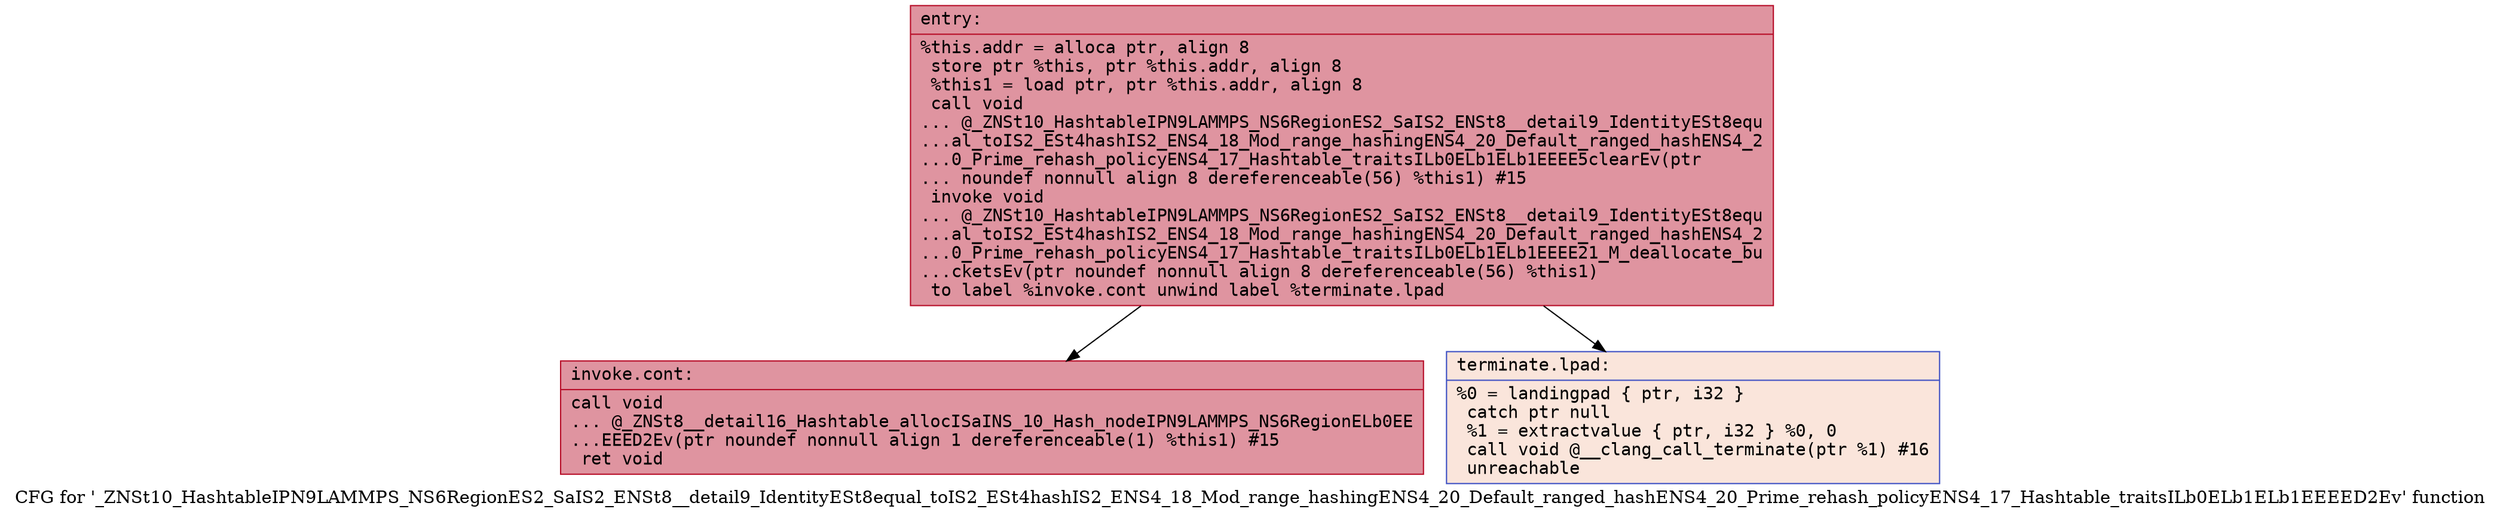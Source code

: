 digraph "CFG for '_ZNSt10_HashtableIPN9LAMMPS_NS6RegionES2_SaIS2_ENSt8__detail9_IdentityESt8equal_toIS2_ESt4hashIS2_ENS4_18_Mod_range_hashingENS4_20_Default_ranged_hashENS4_20_Prime_rehash_policyENS4_17_Hashtable_traitsILb0ELb1ELb1EEEED2Ev' function" {
	label="CFG for '_ZNSt10_HashtableIPN9LAMMPS_NS6RegionES2_SaIS2_ENSt8__detail9_IdentityESt8equal_toIS2_ESt4hashIS2_ENS4_18_Mod_range_hashingENS4_20_Default_ranged_hashENS4_20_Prime_rehash_policyENS4_17_Hashtable_traitsILb0ELb1ELb1EEEED2Ev' function";

	Node0x561837ea03e0 [shape=record,color="#b70d28ff", style=filled, fillcolor="#b70d2870" fontname="Courier",label="{entry:\l|  %this.addr = alloca ptr, align 8\l  store ptr %this, ptr %this.addr, align 8\l  %this1 = load ptr, ptr %this.addr, align 8\l  call void\l... @_ZNSt10_HashtableIPN9LAMMPS_NS6RegionES2_SaIS2_ENSt8__detail9_IdentityESt8equ\l...al_toIS2_ESt4hashIS2_ENS4_18_Mod_range_hashingENS4_20_Default_ranged_hashENS4_2\l...0_Prime_rehash_policyENS4_17_Hashtable_traitsILb0ELb1ELb1EEEE5clearEv(ptr\l... noundef nonnull align 8 dereferenceable(56) %this1) #15\l  invoke void\l... @_ZNSt10_HashtableIPN9LAMMPS_NS6RegionES2_SaIS2_ENSt8__detail9_IdentityESt8equ\l...al_toIS2_ESt4hashIS2_ENS4_18_Mod_range_hashingENS4_20_Default_ranged_hashENS4_2\l...0_Prime_rehash_policyENS4_17_Hashtable_traitsILb0ELb1ELb1EEEE21_M_deallocate_bu\l...cketsEv(ptr noundef nonnull align 8 dereferenceable(56) %this1)\l          to label %invoke.cont unwind label %terminate.lpad\l}"];
	Node0x561837ea03e0 -> Node0x561837ea0730[tooltip="entry -> invoke.cont\nProbability 100.00%" ];
	Node0x561837ea03e0 -> Node0x561837ea07b0[tooltip="entry -> terminate.lpad\nProbability 0.00%" ];
	Node0x561837ea0730 [shape=record,color="#b70d28ff", style=filled, fillcolor="#b70d2870" fontname="Courier",label="{invoke.cont:\l|  call void\l... @_ZNSt8__detail16_Hashtable_allocISaINS_10_Hash_nodeIPN9LAMMPS_NS6RegionELb0EE\l...EEED2Ev(ptr noundef nonnull align 1 dereferenceable(1) %this1) #15\l  ret void\l}"];
	Node0x561837ea07b0 [shape=record,color="#3d50c3ff", style=filled, fillcolor="#f4c5ad70" fontname="Courier",label="{terminate.lpad:\l|  %0 = landingpad \{ ptr, i32 \}\l          catch ptr null\l  %1 = extractvalue \{ ptr, i32 \} %0, 0\l  call void @__clang_call_terminate(ptr %1) #16\l  unreachable\l}"];
}
